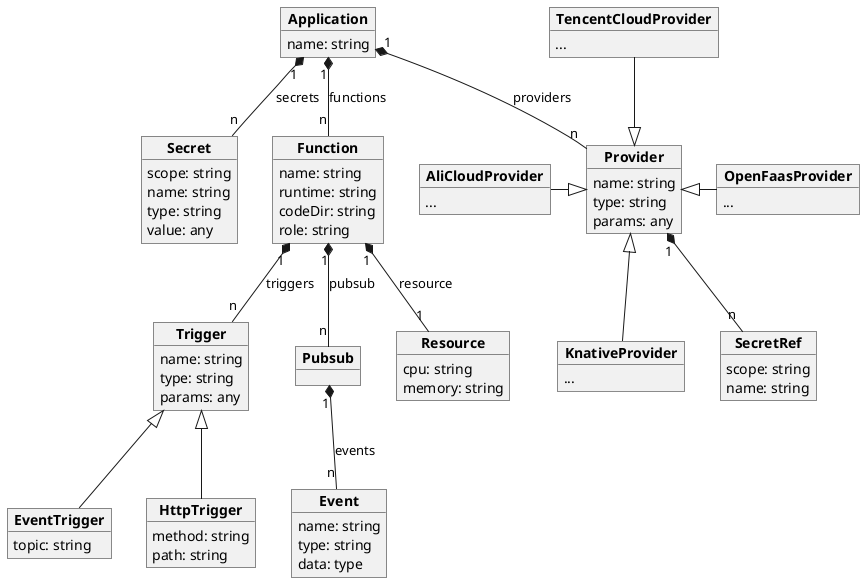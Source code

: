 @startuml uml1

object "**Secret**" as Secret {
  scope: string
  name: string
  type: string
  value: any
}

object "**SecretRef**" as SecretRef {
  scope: string
  name: string
}

object "**Application**" as Application {
  name: string
}

object "**Provider**" as Provider {
  name: string
  type: string
  params: any
}

object "**OpenFaasProvider**" as OpenFaasProvider {
  ...
}
object "**KnativeProvider**" as KnativeProvider {
  ...
}
object "**AliCloudProvider**" as AliCloudProvider {
  ...
}
object "**TencentCloudProvider**" as TencentCloudProvider {
  ...
}


Provider <|-- KnativeProvider
AliCloudProvider -|> Provider
TencentCloudProvider --|> Provider
Provider <|- OpenFaasProvider

object "**Function**" as Function {
  name: string
  runtime: string
  codeDir: string
  role: string
}

object "**Trigger**" as Trigger {
  name: string
  type: string
  params: any
}

object "**HttpTrigger**" as HttpTrigger {
  method: string
  path: string
}

object "**EventTrigger**" as EventTrigger {
  topic: string
}

Trigger <|-- HttpTrigger
Trigger <|-- EventTrigger

object "**Pubsub**" as Pubsub

object "**Event**" as Event {
  name: string
  type: string
  data: type
}

object "**Resource**" as Resource {
  cpu: string
  memory: string
}

Application "1" *-- "n" Secret: secrets

Application "1" *-- "n" Provider: providers

Application "1" *-- "n" Function: functions

Function "1" *-- "n" Trigger: triggers

Function "1" *-- "n" Pubsub: pubsub

Function "1" *-- "1" Resource: resource

Pubsub "1" *-- "n" Event: events

Provider "1" *-- "n" SecretRef

@enduml